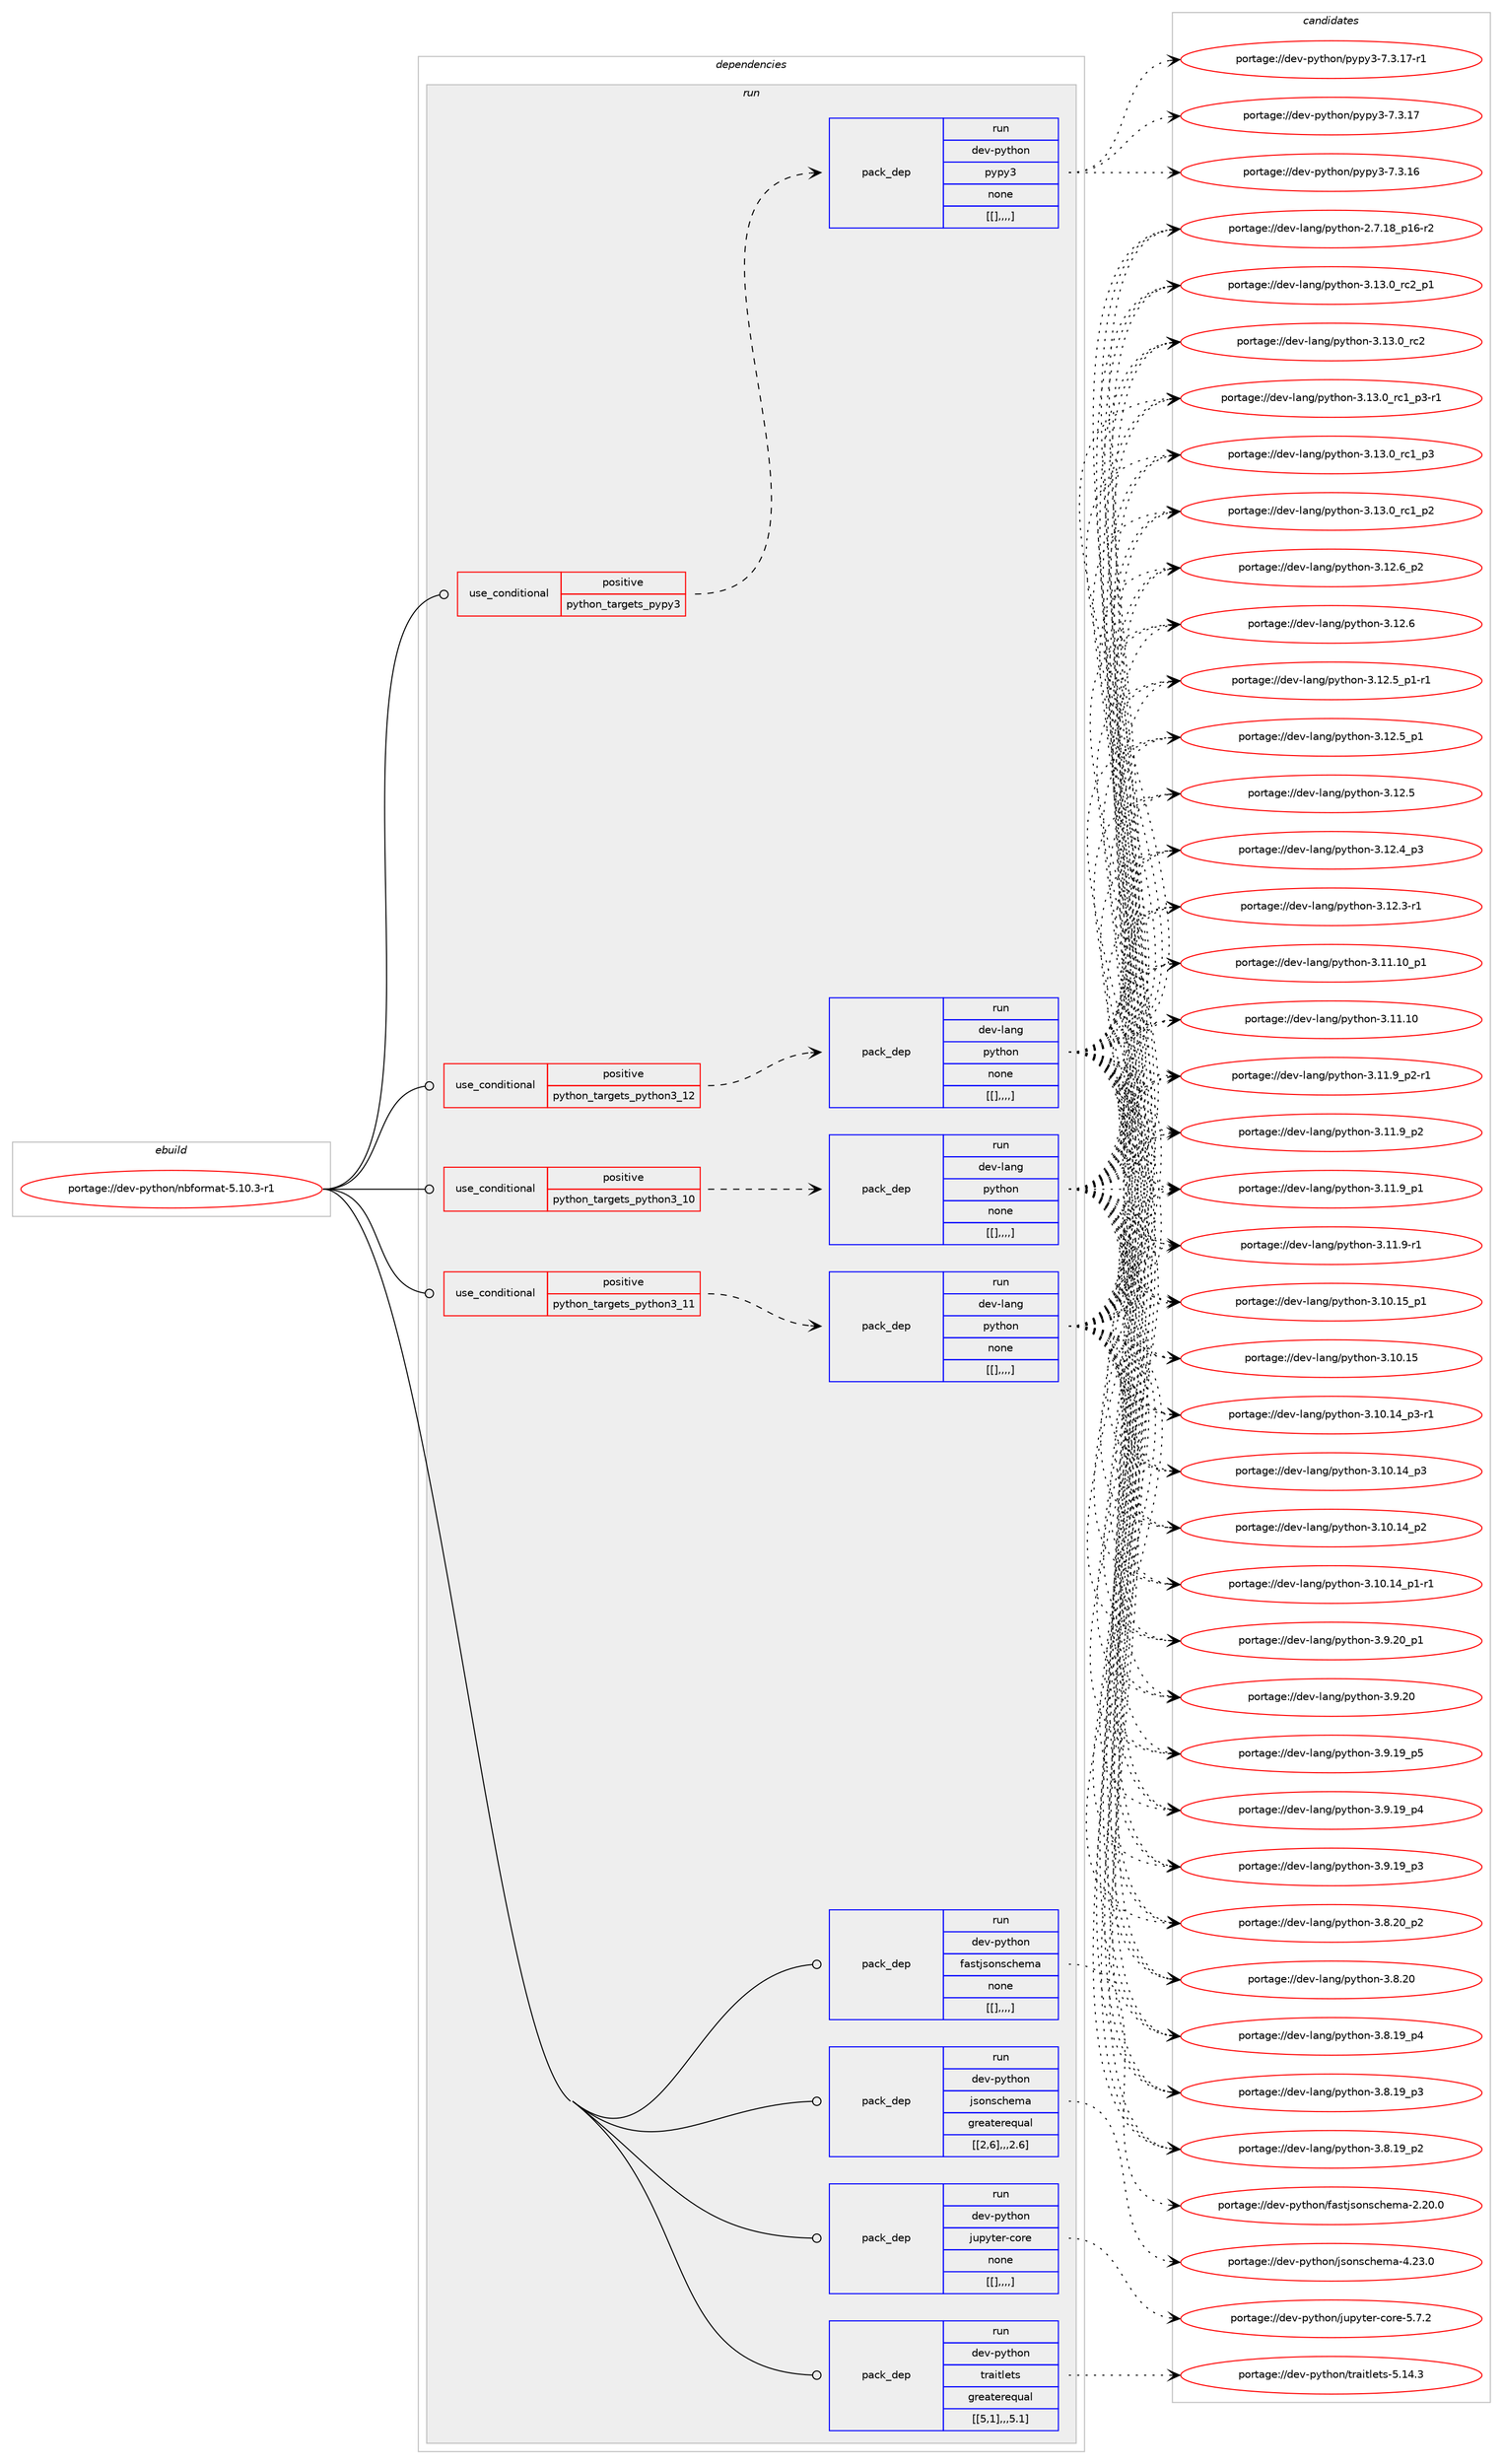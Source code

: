 digraph prolog {

# *************
# Graph options
# *************

newrank=true;
concentrate=true;
compound=true;
graph [rankdir=LR,fontname=Helvetica,fontsize=10,ranksep=1.5];#, ranksep=2.5, nodesep=0.2];
edge  [arrowhead=vee];
node  [fontname=Helvetica,fontsize=10];

# **********
# The ebuild
# **********

subgraph cluster_leftcol {
color=gray;
label=<<i>ebuild</i>>;
id [label="portage://dev-python/nbformat-5.10.3-r1", color=red, width=4, href="../dev-python/nbformat-5.10.3-r1.svg"];
}

# ****************
# The dependencies
# ****************

subgraph cluster_midcol {
color=gray;
label=<<i>dependencies</i>>;
subgraph cluster_compile {
fillcolor="#eeeeee";
style=filled;
label=<<i>compile</i>>;
}
subgraph cluster_compileandrun {
fillcolor="#eeeeee";
style=filled;
label=<<i>compile and run</i>>;
}
subgraph cluster_run {
fillcolor="#eeeeee";
style=filled;
label=<<i>run</i>>;
subgraph cond36451 {
dependency154413 [label=<<TABLE BORDER="0" CELLBORDER="1" CELLSPACING="0" CELLPADDING="4"><TR><TD ROWSPAN="3" CELLPADDING="10">use_conditional</TD></TR><TR><TD>positive</TD></TR><TR><TD>python_targets_pypy3</TD></TR></TABLE>>, shape=none, color=red];
subgraph pack116748 {
dependency154414 [label=<<TABLE BORDER="0" CELLBORDER="1" CELLSPACING="0" CELLPADDING="4" WIDTH="220"><TR><TD ROWSPAN="6" CELLPADDING="30">pack_dep</TD></TR><TR><TD WIDTH="110">run</TD></TR><TR><TD>dev-python</TD></TR><TR><TD>pypy3</TD></TR><TR><TD>none</TD></TR><TR><TD>[[],,,,]</TD></TR></TABLE>>, shape=none, color=blue];
}
dependency154413:e -> dependency154414:w [weight=20,style="dashed",arrowhead="vee"];
}
id:e -> dependency154413:w [weight=20,style="solid",arrowhead="odot"];
subgraph cond36452 {
dependency154415 [label=<<TABLE BORDER="0" CELLBORDER="1" CELLSPACING="0" CELLPADDING="4"><TR><TD ROWSPAN="3" CELLPADDING="10">use_conditional</TD></TR><TR><TD>positive</TD></TR><TR><TD>python_targets_python3_10</TD></TR></TABLE>>, shape=none, color=red];
subgraph pack116749 {
dependency154416 [label=<<TABLE BORDER="0" CELLBORDER="1" CELLSPACING="0" CELLPADDING="4" WIDTH="220"><TR><TD ROWSPAN="6" CELLPADDING="30">pack_dep</TD></TR><TR><TD WIDTH="110">run</TD></TR><TR><TD>dev-lang</TD></TR><TR><TD>python</TD></TR><TR><TD>none</TD></TR><TR><TD>[[],,,,]</TD></TR></TABLE>>, shape=none, color=blue];
}
dependency154415:e -> dependency154416:w [weight=20,style="dashed",arrowhead="vee"];
}
id:e -> dependency154415:w [weight=20,style="solid",arrowhead="odot"];
subgraph cond36453 {
dependency154417 [label=<<TABLE BORDER="0" CELLBORDER="1" CELLSPACING="0" CELLPADDING="4"><TR><TD ROWSPAN="3" CELLPADDING="10">use_conditional</TD></TR><TR><TD>positive</TD></TR><TR><TD>python_targets_python3_11</TD></TR></TABLE>>, shape=none, color=red];
subgraph pack116750 {
dependency154418 [label=<<TABLE BORDER="0" CELLBORDER="1" CELLSPACING="0" CELLPADDING="4" WIDTH="220"><TR><TD ROWSPAN="6" CELLPADDING="30">pack_dep</TD></TR><TR><TD WIDTH="110">run</TD></TR><TR><TD>dev-lang</TD></TR><TR><TD>python</TD></TR><TR><TD>none</TD></TR><TR><TD>[[],,,,]</TD></TR></TABLE>>, shape=none, color=blue];
}
dependency154417:e -> dependency154418:w [weight=20,style="dashed",arrowhead="vee"];
}
id:e -> dependency154417:w [weight=20,style="solid",arrowhead="odot"];
subgraph cond36454 {
dependency154419 [label=<<TABLE BORDER="0" CELLBORDER="1" CELLSPACING="0" CELLPADDING="4"><TR><TD ROWSPAN="3" CELLPADDING="10">use_conditional</TD></TR><TR><TD>positive</TD></TR><TR><TD>python_targets_python3_12</TD></TR></TABLE>>, shape=none, color=red];
subgraph pack116751 {
dependency154420 [label=<<TABLE BORDER="0" CELLBORDER="1" CELLSPACING="0" CELLPADDING="4" WIDTH="220"><TR><TD ROWSPAN="6" CELLPADDING="30">pack_dep</TD></TR><TR><TD WIDTH="110">run</TD></TR><TR><TD>dev-lang</TD></TR><TR><TD>python</TD></TR><TR><TD>none</TD></TR><TR><TD>[[],,,,]</TD></TR></TABLE>>, shape=none, color=blue];
}
dependency154419:e -> dependency154420:w [weight=20,style="dashed",arrowhead="vee"];
}
id:e -> dependency154419:w [weight=20,style="solid",arrowhead="odot"];
subgraph pack116752 {
dependency154421 [label=<<TABLE BORDER="0" CELLBORDER="1" CELLSPACING="0" CELLPADDING="4" WIDTH="220"><TR><TD ROWSPAN="6" CELLPADDING="30">pack_dep</TD></TR><TR><TD WIDTH="110">run</TD></TR><TR><TD>dev-python</TD></TR><TR><TD>fastjsonschema</TD></TR><TR><TD>none</TD></TR><TR><TD>[[],,,,]</TD></TR></TABLE>>, shape=none, color=blue];
}
id:e -> dependency154421:w [weight=20,style="solid",arrowhead="odot"];
subgraph pack116753 {
dependency154422 [label=<<TABLE BORDER="0" CELLBORDER="1" CELLSPACING="0" CELLPADDING="4" WIDTH="220"><TR><TD ROWSPAN="6" CELLPADDING="30">pack_dep</TD></TR><TR><TD WIDTH="110">run</TD></TR><TR><TD>dev-python</TD></TR><TR><TD>jsonschema</TD></TR><TR><TD>greaterequal</TD></TR><TR><TD>[[2,6],,,2.6]</TD></TR></TABLE>>, shape=none, color=blue];
}
id:e -> dependency154422:w [weight=20,style="solid",arrowhead="odot"];
subgraph pack116754 {
dependency154423 [label=<<TABLE BORDER="0" CELLBORDER="1" CELLSPACING="0" CELLPADDING="4" WIDTH="220"><TR><TD ROWSPAN="6" CELLPADDING="30">pack_dep</TD></TR><TR><TD WIDTH="110">run</TD></TR><TR><TD>dev-python</TD></TR><TR><TD>jupyter-core</TD></TR><TR><TD>none</TD></TR><TR><TD>[[],,,,]</TD></TR></TABLE>>, shape=none, color=blue];
}
id:e -> dependency154423:w [weight=20,style="solid",arrowhead="odot"];
subgraph pack116755 {
dependency154424 [label=<<TABLE BORDER="0" CELLBORDER="1" CELLSPACING="0" CELLPADDING="4" WIDTH="220"><TR><TD ROWSPAN="6" CELLPADDING="30">pack_dep</TD></TR><TR><TD WIDTH="110">run</TD></TR><TR><TD>dev-python</TD></TR><TR><TD>traitlets</TD></TR><TR><TD>greaterequal</TD></TR><TR><TD>[[5,1],,,5.1]</TD></TR></TABLE>>, shape=none, color=blue];
}
id:e -> dependency154424:w [weight=20,style="solid",arrowhead="odot"];
}
}

# **************
# The candidates
# **************

subgraph cluster_choices {
rank=same;
color=gray;
label=<<i>candidates</i>>;

subgraph choice116748 {
color=black;
nodesep=1;
choice100101118451121211161041111104711212111212151455546514649554511449 [label="portage://dev-python/pypy3-7.3.17-r1", color=red, width=4,href="../dev-python/pypy3-7.3.17-r1.svg"];
choice10010111845112121116104111110471121211121215145554651464955 [label="portage://dev-python/pypy3-7.3.17", color=red, width=4,href="../dev-python/pypy3-7.3.17.svg"];
choice10010111845112121116104111110471121211121215145554651464954 [label="portage://dev-python/pypy3-7.3.16", color=red, width=4,href="../dev-python/pypy3-7.3.16.svg"];
dependency154414:e -> choice100101118451121211161041111104711212111212151455546514649554511449:w [style=dotted,weight="100"];
dependency154414:e -> choice10010111845112121116104111110471121211121215145554651464955:w [style=dotted,weight="100"];
dependency154414:e -> choice10010111845112121116104111110471121211121215145554651464954:w [style=dotted,weight="100"];
}
subgraph choice116749 {
color=black;
nodesep=1;
choice100101118451089711010347112121116104111110455146495146489511499509511249 [label="portage://dev-lang/python-3.13.0_rc2_p1", color=red, width=4,href="../dev-lang/python-3.13.0_rc2_p1.svg"];
choice10010111845108971101034711212111610411111045514649514648951149950 [label="portage://dev-lang/python-3.13.0_rc2", color=red, width=4,href="../dev-lang/python-3.13.0_rc2.svg"];
choice1001011184510897110103471121211161041111104551464951464895114994995112514511449 [label="portage://dev-lang/python-3.13.0_rc1_p3-r1", color=red, width=4,href="../dev-lang/python-3.13.0_rc1_p3-r1.svg"];
choice100101118451089711010347112121116104111110455146495146489511499499511251 [label="portage://dev-lang/python-3.13.0_rc1_p3", color=red, width=4,href="../dev-lang/python-3.13.0_rc1_p3.svg"];
choice100101118451089711010347112121116104111110455146495146489511499499511250 [label="portage://dev-lang/python-3.13.0_rc1_p2", color=red, width=4,href="../dev-lang/python-3.13.0_rc1_p2.svg"];
choice100101118451089711010347112121116104111110455146495046549511250 [label="portage://dev-lang/python-3.12.6_p2", color=red, width=4,href="../dev-lang/python-3.12.6_p2.svg"];
choice10010111845108971101034711212111610411111045514649504654 [label="portage://dev-lang/python-3.12.6", color=red, width=4,href="../dev-lang/python-3.12.6.svg"];
choice1001011184510897110103471121211161041111104551464950465395112494511449 [label="portage://dev-lang/python-3.12.5_p1-r1", color=red, width=4,href="../dev-lang/python-3.12.5_p1-r1.svg"];
choice100101118451089711010347112121116104111110455146495046539511249 [label="portage://dev-lang/python-3.12.5_p1", color=red, width=4,href="../dev-lang/python-3.12.5_p1.svg"];
choice10010111845108971101034711212111610411111045514649504653 [label="portage://dev-lang/python-3.12.5", color=red, width=4,href="../dev-lang/python-3.12.5.svg"];
choice100101118451089711010347112121116104111110455146495046529511251 [label="portage://dev-lang/python-3.12.4_p3", color=red, width=4,href="../dev-lang/python-3.12.4_p3.svg"];
choice100101118451089711010347112121116104111110455146495046514511449 [label="portage://dev-lang/python-3.12.3-r1", color=red, width=4,href="../dev-lang/python-3.12.3-r1.svg"];
choice10010111845108971101034711212111610411111045514649494649489511249 [label="portage://dev-lang/python-3.11.10_p1", color=red, width=4,href="../dev-lang/python-3.11.10_p1.svg"];
choice1001011184510897110103471121211161041111104551464949464948 [label="portage://dev-lang/python-3.11.10", color=red, width=4,href="../dev-lang/python-3.11.10.svg"];
choice1001011184510897110103471121211161041111104551464949465795112504511449 [label="portage://dev-lang/python-3.11.9_p2-r1", color=red, width=4,href="../dev-lang/python-3.11.9_p2-r1.svg"];
choice100101118451089711010347112121116104111110455146494946579511250 [label="portage://dev-lang/python-3.11.9_p2", color=red, width=4,href="../dev-lang/python-3.11.9_p2.svg"];
choice100101118451089711010347112121116104111110455146494946579511249 [label="portage://dev-lang/python-3.11.9_p1", color=red, width=4,href="../dev-lang/python-3.11.9_p1.svg"];
choice100101118451089711010347112121116104111110455146494946574511449 [label="portage://dev-lang/python-3.11.9-r1", color=red, width=4,href="../dev-lang/python-3.11.9-r1.svg"];
choice10010111845108971101034711212111610411111045514649484649539511249 [label="portage://dev-lang/python-3.10.15_p1", color=red, width=4,href="../dev-lang/python-3.10.15_p1.svg"];
choice1001011184510897110103471121211161041111104551464948464953 [label="portage://dev-lang/python-3.10.15", color=red, width=4,href="../dev-lang/python-3.10.15.svg"];
choice100101118451089711010347112121116104111110455146494846495295112514511449 [label="portage://dev-lang/python-3.10.14_p3-r1", color=red, width=4,href="../dev-lang/python-3.10.14_p3-r1.svg"];
choice10010111845108971101034711212111610411111045514649484649529511251 [label="portage://dev-lang/python-3.10.14_p3", color=red, width=4,href="../dev-lang/python-3.10.14_p3.svg"];
choice10010111845108971101034711212111610411111045514649484649529511250 [label="portage://dev-lang/python-3.10.14_p2", color=red, width=4,href="../dev-lang/python-3.10.14_p2.svg"];
choice100101118451089711010347112121116104111110455146494846495295112494511449 [label="portage://dev-lang/python-3.10.14_p1-r1", color=red, width=4,href="../dev-lang/python-3.10.14_p1-r1.svg"];
choice100101118451089711010347112121116104111110455146574650489511249 [label="portage://dev-lang/python-3.9.20_p1", color=red, width=4,href="../dev-lang/python-3.9.20_p1.svg"];
choice10010111845108971101034711212111610411111045514657465048 [label="portage://dev-lang/python-3.9.20", color=red, width=4,href="../dev-lang/python-3.9.20.svg"];
choice100101118451089711010347112121116104111110455146574649579511253 [label="portage://dev-lang/python-3.9.19_p5", color=red, width=4,href="../dev-lang/python-3.9.19_p5.svg"];
choice100101118451089711010347112121116104111110455146574649579511252 [label="portage://dev-lang/python-3.9.19_p4", color=red, width=4,href="../dev-lang/python-3.9.19_p4.svg"];
choice100101118451089711010347112121116104111110455146574649579511251 [label="portage://dev-lang/python-3.9.19_p3", color=red, width=4,href="../dev-lang/python-3.9.19_p3.svg"];
choice100101118451089711010347112121116104111110455146564650489511250 [label="portage://dev-lang/python-3.8.20_p2", color=red, width=4,href="../dev-lang/python-3.8.20_p2.svg"];
choice10010111845108971101034711212111610411111045514656465048 [label="portage://dev-lang/python-3.8.20", color=red, width=4,href="../dev-lang/python-3.8.20.svg"];
choice100101118451089711010347112121116104111110455146564649579511252 [label="portage://dev-lang/python-3.8.19_p4", color=red, width=4,href="../dev-lang/python-3.8.19_p4.svg"];
choice100101118451089711010347112121116104111110455146564649579511251 [label="portage://dev-lang/python-3.8.19_p3", color=red, width=4,href="../dev-lang/python-3.8.19_p3.svg"];
choice100101118451089711010347112121116104111110455146564649579511250 [label="portage://dev-lang/python-3.8.19_p2", color=red, width=4,href="../dev-lang/python-3.8.19_p2.svg"];
choice100101118451089711010347112121116104111110455046554649569511249544511450 [label="portage://dev-lang/python-2.7.18_p16-r2", color=red, width=4,href="../dev-lang/python-2.7.18_p16-r2.svg"];
dependency154416:e -> choice100101118451089711010347112121116104111110455146495146489511499509511249:w [style=dotted,weight="100"];
dependency154416:e -> choice10010111845108971101034711212111610411111045514649514648951149950:w [style=dotted,weight="100"];
dependency154416:e -> choice1001011184510897110103471121211161041111104551464951464895114994995112514511449:w [style=dotted,weight="100"];
dependency154416:e -> choice100101118451089711010347112121116104111110455146495146489511499499511251:w [style=dotted,weight="100"];
dependency154416:e -> choice100101118451089711010347112121116104111110455146495146489511499499511250:w [style=dotted,weight="100"];
dependency154416:e -> choice100101118451089711010347112121116104111110455146495046549511250:w [style=dotted,weight="100"];
dependency154416:e -> choice10010111845108971101034711212111610411111045514649504654:w [style=dotted,weight="100"];
dependency154416:e -> choice1001011184510897110103471121211161041111104551464950465395112494511449:w [style=dotted,weight="100"];
dependency154416:e -> choice100101118451089711010347112121116104111110455146495046539511249:w [style=dotted,weight="100"];
dependency154416:e -> choice10010111845108971101034711212111610411111045514649504653:w [style=dotted,weight="100"];
dependency154416:e -> choice100101118451089711010347112121116104111110455146495046529511251:w [style=dotted,weight="100"];
dependency154416:e -> choice100101118451089711010347112121116104111110455146495046514511449:w [style=dotted,weight="100"];
dependency154416:e -> choice10010111845108971101034711212111610411111045514649494649489511249:w [style=dotted,weight="100"];
dependency154416:e -> choice1001011184510897110103471121211161041111104551464949464948:w [style=dotted,weight="100"];
dependency154416:e -> choice1001011184510897110103471121211161041111104551464949465795112504511449:w [style=dotted,weight="100"];
dependency154416:e -> choice100101118451089711010347112121116104111110455146494946579511250:w [style=dotted,weight="100"];
dependency154416:e -> choice100101118451089711010347112121116104111110455146494946579511249:w [style=dotted,weight="100"];
dependency154416:e -> choice100101118451089711010347112121116104111110455146494946574511449:w [style=dotted,weight="100"];
dependency154416:e -> choice10010111845108971101034711212111610411111045514649484649539511249:w [style=dotted,weight="100"];
dependency154416:e -> choice1001011184510897110103471121211161041111104551464948464953:w [style=dotted,weight="100"];
dependency154416:e -> choice100101118451089711010347112121116104111110455146494846495295112514511449:w [style=dotted,weight="100"];
dependency154416:e -> choice10010111845108971101034711212111610411111045514649484649529511251:w [style=dotted,weight="100"];
dependency154416:e -> choice10010111845108971101034711212111610411111045514649484649529511250:w [style=dotted,weight="100"];
dependency154416:e -> choice100101118451089711010347112121116104111110455146494846495295112494511449:w [style=dotted,weight="100"];
dependency154416:e -> choice100101118451089711010347112121116104111110455146574650489511249:w [style=dotted,weight="100"];
dependency154416:e -> choice10010111845108971101034711212111610411111045514657465048:w [style=dotted,weight="100"];
dependency154416:e -> choice100101118451089711010347112121116104111110455146574649579511253:w [style=dotted,weight="100"];
dependency154416:e -> choice100101118451089711010347112121116104111110455146574649579511252:w [style=dotted,weight="100"];
dependency154416:e -> choice100101118451089711010347112121116104111110455146574649579511251:w [style=dotted,weight="100"];
dependency154416:e -> choice100101118451089711010347112121116104111110455146564650489511250:w [style=dotted,weight="100"];
dependency154416:e -> choice10010111845108971101034711212111610411111045514656465048:w [style=dotted,weight="100"];
dependency154416:e -> choice100101118451089711010347112121116104111110455146564649579511252:w [style=dotted,weight="100"];
dependency154416:e -> choice100101118451089711010347112121116104111110455146564649579511251:w [style=dotted,weight="100"];
dependency154416:e -> choice100101118451089711010347112121116104111110455146564649579511250:w [style=dotted,weight="100"];
dependency154416:e -> choice100101118451089711010347112121116104111110455046554649569511249544511450:w [style=dotted,weight="100"];
}
subgraph choice116750 {
color=black;
nodesep=1;
choice100101118451089711010347112121116104111110455146495146489511499509511249 [label="portage://dev-lang/python-3.13.0_rc2_p1", color=red, width=4,href="../dev-lang/python-3.13.0_rc2_p1.svg"];
choice10010111845108971101034711212111610411111045514649514648951149950 [label="portage://dev-lang/python-3.13.0_rc2", color=red, width=4,href="../dev-lang/python-3.13.0_rc2.svg"];
choice1001011184510897110103471121211161041111104551464951464895114994995112514511449 [label="portage://dev-lang/python-3.13.0_rc1_p3-r1", color=red, width=4,href="../dev-lang/python-3.13.0_rc1_p3-r1.svg"];
choice100101118451089711010347112121116104111110455146495146489511499499511251 [label="portage://dev-lang/python-3.13.0_rc1_p3", color=red, width=4,href="../dev-lang/python-3.13.0_rc1_p3.svg"];
choice100101118451089711010347112121116104111110455146495146489511499499511250 [label="portage://dev-lang/python-3.13.0_rc1_p2", color=red, width=4,href="../dev-lang/python-3.13.0_rc1_p2.svg"];
choice100101118451089711010347112121116104111110455146495046549511250 [label="portage://dev-lang/python-3.12.6_p2", color=red, width=4,href="../dev-lang/python-3.12.6_p2.svg"];
choice10010111845108971101034711212111610411111045514649504654 [label="portage://dev-lang/python-3.12.6", color=red, width=4,href="../dev-lang/python-3.12.6.svg"];
choice1001011184510897110103471121211161041111104551464950465395112494511449 [label="portage://dev-lang/python-3.12.5_p1-r1", color=red, width=4,href="../dev-lang/python-3.12.5_p1-r1.svg"];
choice100101118451089711010347112121116104111110455146495046539511249 [label="portage://dev-lang/python-3.12.5_p1", color=red, width=4,href="../dev-lang/python-3.12.5_p1.svg"];
choice10010111845108971101034711212111610411111045514649504653 [label="portage://dev-lang/python-3.12.5", color=red, width=4,href="../dev-lang/python-3.12.5.svg"];
choice100101118451089711010347112121116104111110455146495046529511251 [label="portage://dev-lang/python-3.12.4_p3", color=red, width=4,href="../dev-lang/python-3.12.4_p3.svg"];
choice100101118451089711010347112121116104111110455146495046514511449 [label="portage://dev-lang/python-3.12.3-r1", color=red, width=4,href="../dev-lang/python-3.12.3-r1.svg"];
choice10010111845108971101034711212111610411111045514649494649489511249 [label="portage://dev-lang/python-3.11.10_p1", color=red, width=4,href="../dev-lang/python-3.11.10_p1.svg"];
choice1001011184510897110103471121211161041111104551464949464948 [label="portage://dev-lang/python-3.11.10", color=red, width=4,href="../dev-lang/python-3.11.10.svg"];
choice1001011184510897110103471121211161041111104551464949465795112504511449 [label="portage://dev-lang/python-3.11.9_p2-r1", color=red, width=4,href="../dev-lang/python-3.11.9_p2-r1.svg"];
choice100101118451089711010347112121116104111110455146494946579511250 [label="portage://dev-lang/python-3.11.9_p2", color=red, width=4,href="../dev-lang/python-3.11.9_p2.svg"];
choice100101118451089711010347112121116104111110455146494946579511249 [label="portage://dev-lang/python-3.11.9_p1", color=red, width=4,href="../dev-lang/python-3.11.9_p1.svg"];
choice100101118451089711010347112121116104111110455146494946574511449 [label="portage://dev-lang/python-3.11.9-r1", color=red, width=4,href="../dev-lang/python-3.11.9-r1.svg"];
choice10010111845108971101034711212111610411111045514649484649539511249 [label="portage://dev-lang/python-3.10.15_p1", color=red, width=4,href="../dev-lang/python-3.10.15_p1.svg"];
choice1001011184510897110103471121211161041111104551464948464953 [label="portage://dev-lang/python-3.10.15", color=red, width=4,href="../dev-lang/python-3.10.15.svg"];
choice100101118451089711010347112121116104111110455146494846495295112514511449 [label="portage://dev-lang/python-3.10.14_p3-r1", color=red, width=4,href="../dev-lang/python-3.10.14_p3-r1.svg"];
choice10010111845108971101034711212111610411111045514649484649529511251 [label="portage://dev-lang/python-3.10.14_p3", color=red, width=4,href="../dev-lang/python-3.10.14_p3.svg"];
choice10010111845108971101034711212111610411111045514649484649529511250 [label="portage://dev-lang/python-3.10.14_p2", color=red, width=4,href="../dev-lang/python-3.10.14_p2.svg"];
choice100101118451089711010347112121116104111110455146494846495295112494511449 [label="portage://dev-lang/python-3.10.14_p1-r1", color=red, width=4,href="../dev-lang/python-3.10.14_p1-r1.svg"];
choice100101118451089711010347112121116104111110455146574650489511249 [label="portage://dev-lang/python-3.9.20_p1", color=red, width=4,href="../dev-lang/python-3.9.20_p1.svg"];
choice10010111845108971101034711212111610411111045514657465048 [label="portage://dev-lang/python-3.9.20", color=red, width=4,href="../dev-lang/python-3.9.20.svg"];
choice100101118451089711010347112121116104111110455146574649579511253 [label="portage://dev-lang/python-3.9.19_p5", color=red, width=4,href="../dev-lang/python-3.9.19_p5.svg"];
choice100101118451089711010347112121116104111110455146574649579511252 [label="portage://dev-lang/python-3.9.19_p4", color=red, width=4,href="../dev-lang/python-3.9.19_p4.svg"];
choice100101118451089711010347112121116104111110455146574649579511251 [label="portage://dev-lang/python-3.9.19_p3", color=red, width=4,href="../dev-lang/python-3.9.19_p3.svg"];
choice100101118451089711010347112121116104111110455146564650489511250 [label="portage://dev-lang/python-3.8.20_p2", color=red, width=4,href="../dev-lang/python-3.8.20_p2.svg"];
choice10010111845108971101034711212111610411111045514656465048 [label="portage://dev-lang/python-3.8.20", color=red, width=4,href="../dev-lang/python-3.8.20.svg"];
choice100101118451089711010347112121116104111110455146564649579511252 [label="portage://dev-lang/python-3.8.19_p4", color=red, width=4,href="../dev-lang/python-3.8.19_p4.svg"];
choice100101118451089711010347112121116104111110455146564649579511251 [label="portage://dev-lang/python-3.8.19_p3", color=red, width=4,href="../dev-lang/python-3.8.19_p3.svg"];
choice100101118451089711010347112121116104111110455146564649579511250 [label="portage://dev-lang/python-3.8.19_p2", color=red, width=4,href="../dev-lang/python-3.8.19_p2.svg"];
choice100101118451089711010347112121116104111110455046554649569511249544511450 [label="portage://dev-lang/python-2.7.18_p16-r2", color=red, width=4,href="../dev-lang/python-2.7.18_p16-r2.svg"];
dependency154418:e -> choice100101118451089711010347112121116104111110455146495146489511499509511249:w [style=dotted,weight="100"];
dependency154418:e -> choice10010111845108971101034711212111610411111045514649514648951149950:w [style=dotted,weight="100"];
dependency154418:e -> choice1001011184510897110103471121211161041111104551464951464895114994995112514511449:w [style=dotted,weight="100"];
dependency154418:e -> choice100101118451089711010347112121116104111110455146495146489511499499511251:w [style=dotted,weight="100"];
dependency154418:e -> choice100101118451089711010347112121116104111110455146495146489511499499511250:w [style=dotted,weight="100"];
dependency154418:e -> choice100101118451089711010347112121116104111110455146495046549511250:w [style=dotted,weight="100"];
dependency154418:e -> choice10010111845108971101034711212111610411111045514649504654:w [style=dotted,weight="100"];
dependency154418:e -> choice1001011184510897110103471121211161041111104551464950465395112494511449:w [style=dotted,weight="100"];
dependency154418:e -> choice100101118451089711010347112121116104111110455146495046539511249:w [style=dotted,weight="100"];
dependency154418:e -> choice10010111845108971101034711212111610411111045514649504653:w [style=dotted,weight="100"];
dependency154418:e -> choice100101118451089711010347112121116104111110455146495046529511251:w [style=dotted,weight="100"];
dependency154418:e -> choice100101118451089711010347112121116104111110455146495046514511449:w [style=dotted,weight="100"];
dependency154418:e -> choice10010111845108971101034711212111610411111045514649494649489511249:w [style=dotted,weight="100"];
dependency154418:e -> choice1001011184510897110103471121211161041111104551464949464948:w [style=dotted,weight="100"];
dependency154418:e -> choice1001011184510897110103471121211161041111104551464949465795112504511449:w [style=dotted,weight="100"];
dependency154418:e -> choice100101118451089711010347112121116104111110455146494946579511250:w [style=dotted,weight="100"];
dependency154418:e -> choice100101118451089711010347112121116104111110455146494946579511249:w [style=dotted,weight="100"];
dependency154418:e -> choice100101118451089711010347112121116104111110455146494946574511449:w [style=dotted,weight="100"];
dependency154418:e -> choice10010111845108971101034711212111610411111045514649484649539511249:w [style=dotted,weight="100"];
dependency154418:e -> choice1001011184510897110103471121211161041111104551464948464953:w [style=dotted,weight="100"];
dependency154418:e -> choice100101118451089711010347112121116104111110455146494846495295112514511449:w [style=dotted,weight="100"];
dependency154418:e -> choice10010111845108971101034711212111610411111045514649484649529511251:w [style=dotted,weight="100"];
dependency154418:e -> choice10010111845108971101034711212111610411111045514649484649529511250:w [style=dotted,weight="100"];
dependency154418:e -> choice100101118451089711010347112121116104111110455146494846495295112494511449:w [style=dotted,weight="100"];
dependency154418:e -> choice100101118451089711010347112121116104111110455146574650489511249:w [style=dotted,weight="100"];
dependency154418:e -> choice10010111845108971101034711212111610411111045514657465048:w [style=dotted,weight="100"];
dependency154418:e -> choice100101118451089711010347112121116104111110455146574649579511253:w [style=dotted,weight="100"];
dependency154418:e -> choice100101118451089711010347112121116104111110455146574649579511252:w [style=dotted,weight="100"];
dependency154418:e -> choice100101118451089711010347112121116104111110455146574649579511251:w [style=dotted,weight="100"];
dependency154418:e -> choice100101118451089711010347112121116104111110455146564650489511250:w [style=dotted,weight="100"];
dependency154418:e -> choice10010111845108971101034711212111610411111045514656465048:w [style=dotted,weight="100"];
dependency154418:e -> choice100101118451089711010347112121116104111110455146564649579511252:w [style=dotted,weight="100"];
dependency154418:e -> choice100101118451089711010347112121116104111110455146564649579511251:w [style=dotted,weight="100"];
dependency154418:e -> choice100101118451089711010347112121116104111110455146564649579511250:w [style=dotted,weight="100"];
dependency154418:e -> choice100101118451089711010347112121116104111110455046554649569511249544511450:w [style=dotted,weight="100"];
}
subgraph choice116751 {
color=black;
nodesep=1;
choice100101118451089711010347112121116104111110455146495146489511499509511249 [label="portage://dev-lang/python-3.13.0_rc2_p1", color=red, width=4,href="../dev-lang/python-3.13.0_rc2_p1.svg"];
choice10010111845108971101034711212111610411111045514649514648951149950 [label="portage://dev-lang/python-3.13.0_rc2", color=red, width=4,href="../dev-lang/python-3.13.0_rc2.svg"];
choice1001011184510897110103471121211161041111104551464951464895114994995112514511449 [label="portage://dev-lang/python-3.13.0_rc1_p3-r1", color=red, width=4,href="../dev-lang/python-3.13.0_rc1_p3-r1.svg"];
choice100101118451089711010347112121116104111110455146495146489511499499511251 [label="portage://dev-lang/python-3.13.0_rc1_p3", color=red, width=4,href="../dev-lang/python-3.13.0_rc1_p3.svg"];
choice100101118451089711010347112121116104111110455146495146489511499499511250 [label="portage://dev-lang/python-3.13.0_rc1_p2", color=red, width=4,href="../dev-lang/python-3.13.0_rc1_p2.svg"];
choice100101118451089711010347112121116104111110455146495046549511250 [label="portage://dev-lang/python-3.12.6_p2", color=red, width=4,href="../dev-lang/python-3.12.6_p2.svg"];
choice10010111845108971101034711212111610411111045514649504654 [label="portage://dev-lang/python-3.12.6", color=red, width=4,href="../dev-lang/python-3.12.6.svg"];
choice1001011184510897110103471121211161041111104551464950465395112494511449 [label="portage://dev-lang/python-3.12.5_p1-r1", color=red, width=4,href="../dev-lang/python-3.12.5_p1-r1.svg"];
choice100101118451089711010347112121116104111110455146495046539511249 [label="portage://dev-lang/python-3.12.5_p1", color=red, width=4,href="../dev-lang/python-3.12.5_p1.svg"];
choice10010111845108971101034711212111610411111045514649504653 [label="portage://dev-lang/python-3.12.5", color=red, width=4,href="../dev-lang/python-3.12.5.svg"];
choice100101118451089711010347112121116104111110455146495046529511251 [label="portage://dev-lang/python-3.12.4_p3", color=red, width=4,href="../dev-lang/python-3.12.4_p3.svg"];
choice100101118451089711010347112121116104111110455146495046514511449 [label="portage://dev-lang/python-3.12.3-r1", color=red, width=4,href="../dev-lang/python-3.12.3-r1.svg"];
choice10010111845108971101034711212111610411111045514649494649489511249 [label="portage://dev-lang/python-3.11.10_p1", color=red, width=4,href="../dev-lang/python-3.11.10_p1.svg"];
choice1001011184510897110103471121211161041111104551464949464948 [label="portage://dev-lang/python-3.11.10", color=red, width=4,href="../dev-lang/python-3.11.10.svg"];
choice1001011184510897110103471121211161041111104551464949465795112504511449 [label="portage://dev-lang/python-3.11.9_p2-r1", color=red, width=4,href="../dev-lang/python-3.11.9_p2-r1.svg"];
choice100101118451089711010347112121116104111110455146494946579511250 [label="portage://dev-lang/python-3.11.9_p2", color=red, width=4,href="../dev-lang/python-3.11.9_p2.svg"];
choice100101118451089711010347112121116104111110455146494946579511249 [label="portage://dev-lang/python-3.11.9_p1", color=red, width=4,href="../dev-lang/python-3.11.9_p1.svg"];
choice100101118451089711010347112121116104111110455146494946574511449 [label="portage://dev-lang/python-3.11.9-r1", color=red, width=4,href="../dev-lang/python-3.11.9-r1.svg"];
choice10010111845108971101034711212111610411111045514649484649539511249 [label="portage://dev-lang/python-3.10.15_p1", color=red, width=4,href="../dev-lang/python-3.10.15_p1.svg"];
choice1001011184510897110103471121211161041111104551464948464953 [label="portage://dev-lang/python-3.10.15", color=red, width=4,href="../dev-lang/python-3.10.15.svg"];
choice100101118451089711010347112121116104111110455146494846495295112514511449 [label="portage://dev-lang/python-3.10.14_p3-r1", color=red, width=4,href="../dev-lang/python-3.10.14_p3-r1.svg"];
choice10010111845108971101034711212111610411111045514649484649529511251 [label="portage://dev-lang/python-3.10.14_p3", color=red, width=4,href="../dev-lang/python-3.10.14_p3.svg"];
choice10010111845108971101034711212111610411111045514649484649529511250 [label="portage://dev-lang/python-3.10.14_p2", color=red, width=4,href="../dev-lang/python-3.10.14_p2.svg"];
choice100101118451089711010347112121116104111110455146494846495295112494511449 [label="portage://dev-lang/python-3.10.14_p1-r1", color=red, width=4,href="../dev-lang/python-3.10.14_p1-r1.svg"];
choice100101118451089711010347112121116104111110455146574650489511249 [label="portage://dev-lang/python-3.9.20_p1", color=red, width=4,href="../dev-lang/python-3.9.20_p1.svg"];
choice10010111845108971101034711212111610411111045514657465048 [label="portage://dev-lang/python-3.9.20", color=red, width=4,href="../dev-lang/python-3.9.20.svg"];
choice100101118451089711010347112121116104111110455146574649579511253 [label="portage://dev-lang/python-3.9.19_p5", color=red, width=4,href="../dev-lang/python-3.9.19_p5.svg"];
choice100101118451089711010347112121116104111110455146574649579511252 [label="portage://dev-lang/python-3.9.19_p4", color=red, width=4,href="../dev-lang/python-3.9.19_p4.svg"];
choice100101118451089711010347112121116104111110455146574649579511251 [label="portage://dev-lang/python-3.9.19_p3", color=red, width=4,href="../dev-lang/python-3.9.19_p3.svg"];
choice100101118451089711010347112121116104111110455146564650489511250 [label="portage://dev-lang/python-3.8.20_p2", color=red, width=4,href="../dev-lang/python-3.8.20_p2.svg"];
choice10010111845108971101034711212111610411111045514656465048 [label="portage://dev-lang/python-3.8.20", color=red, width=4,href="../dev-lang/python-3.8.20.svg"];
choice100101118451089711010347112121116104111110455146564649579511252 [label="portage://dev-lang/python-3.8.19_p4", color=red, width=4,href="../dev-lang/python-3.8.19_p4.svg"];
choice100101118451089711010347112121116104111110455146564649579511251 [label="portage://dev-lang/python-3.8.19_p3", color=red, width=4,href="../dev-lang/python-3.8.19_p3.svg"];
choice100101118451089711010347112121116104111110455146564649579511250 [label="portage://dev-lang/python-3.8.19_p2", color=red, width=4,href="../dev-lang/python-3.8.19_p2.svg"];
choice100101118451089711010347112121116104111110455046554649569511249544511450 [label="portage://dev-lang/python-2.7.18_p16-r2", color=red, width=4,href="../dev-lang/python-2.7.18_p16-r2.svg"];
dependency154420:e -> choice100101118451089711010347112121116104111110455146495146489511499509511249:w [style=dotted,weight="100"];
dependency154420:e -> choice10010111845108971101034711212111610411111045514649514648951149950:w [style=dotted,weight="100"];
dependency154420:e -> choice1001011184510897110103471121211161041111104551464951464895114994995112514511449:w [style=dotted,weight="100"];
dependency154420:e -> choice100101118451089711010347112121116104111110455146495146489511499499511251:w [style=dotted,weight="100"];
dependency154420:e -> choice100101118451089711010347112121116104111110455146495146489511499499511250:w [style=dotted,weight="100"];
dependency154420:e -> choice100101118451089711010347112121116104111110455146495046549511250:w [style=dotted,weight="100"];
dependency154420:e -> choice10010111845108971101034711212111610411111045514649504654:w [style=dotted,weight="100"];
dependency154420:e -> choice1001011184510897110103471121211161041111104551464950465395112494511449:w [style=dotted,weight="100"];
dependency154420:e -> choice100101118451089711010347112121116104111110455146495046539511249:w [style=dotted,weight="100"];
dependency154420:e -> choice10010111845108971101034711212111610411111045514649504653:w [style=dotted,weight="100"];
dependency154420:e -> choice100101118451089711010347112121116104111110455146495046529511251:w [style=dotted,weight="100"];
dependency154420:e -> choice100101118451089711010347112121116104111110455146495046514511449:w [style=dotted,weight="100"];
dependency154420:e -> choice10010111845108971101034711212111610411111045514649494649489511249:w [style=dotted,weight="100"];
dependency154420:e -> choice1001011184510897110103471121211161041111104551464949464948:w [style=dotted,weight="100"];
dependency154420:e -> choice1001011184510897110103471121211161041111104551464949465795112504511449:w [style=dotted,weight="100"];
dependency154420:e -> choice100101118451089711010347112121116104111110455146494946579511250:w [style=dotted,weight="100"];
dependency154420:e -> choice100101118451089711010347112121116104111110455146494946579511249:w [style=dotted,weight="100"];
dependency154420:e -> choice100101118451089711010347112121116104111110455146494946574511449:w [style=dotted,weight="100"];
dependency154420:e -> choice10010111845108971101034711212111610411111045514649484649539511249:w [style=dotted,weight="100"];
dependency154420:e -> choice1001011184510897110103471121211161041111104551464948464953:w [style=dotted,weight="100"];
dependency154420:e -> choice100101118451089711010347112121116104111110455146494846495295112514511449:w [style=dotted,weight="100"];
dependency154420:e -> choice10010111845108971101034711212111610411111045514649484649529511251:w [style=dotted,weight="100"];
dependency154420:e -> choice10010111845108971101034711212111610411111045514649484649529511250:w [style=dotted,weight="100"];
dependency154420:e -> choice100101118451089711010347112121116104111110455146494846495295112494511449:w [style=dotted,weight="100"];
dependency154420:e -> choice100101118451089711010347112121116104111110455146574650489511249:w [style=dotted,weight="100"];
dependency154420:e -> choice10010111845108971101034711212111610411111045514657465048:w [style=dotted,weight="100"];
dependency154420:e -> choice100101118451089711010347112121116104111110455146574649579511253:w [style=dotted,weight="100"];
dependency154420:e -> choice100101118451089711010347112121116104111110455146574649579511252:w [style=dotted,weight="100"];
dependency154420:e -> choice100101118451089711010347112121116104111110455146574649579511251:w [style=dotted,weight="100"];
dependency154420:e -> choice100101118451089711010347112121116104111110455146564650489511250:w [style=dotted,weight="100"];
dependency154420:e -> choice10010111845108971101034711212111610411111045514656465048:w [style=dotted,weight="100"];
dependency154420:e -> choice100101118451089711010347112121116104111110455146564649579511252:w [style=dotted,weight="100"];
dependency154420:e -> choice100101118451089711010347112121116104111110455146564649579511251:w [style=dotted,weight="100"];
dependency154420:e -> choice100101118451089711010347112121116104111110455146564649579511250:w [style=dotted,weight="100"];
dependency154420:e -> choice100101118451089711010347112121116104111110455046554649569511249544511450:w [style=dotted,weight="100"];
}
subgraph choice116752 {
color=black;
nodesep=1;
choice100101118451121211161041111104710297115116106115111110115991041011099745504650484648 [label="portage://dev-python/fastjsonschema-2.20.0", color=red, width=4,href="../dev-python/fastjsonschema-2.20.0.svg"];
dependency154421:e -> choice100101118451121211161041111104710297115116106115111110115991041011099745504650484648:w [style=dotted,weight="100"];
}
subgraph choice116753 {
color=black;
nodesep=1;
choice1001011184511212111610411111047106115111110115991041011099745524650514648 [label="portage://dev-python/jsonschema-4.23.0", color=red, width=4,href="../dev-python/jsonschema-4.23.0.svg"];
dependency154422:e -> choice1001011184511212111610411111047106115111110115991041011099745524650514648:w [style=dotted,weight="100"];
}
subgraph choice116754 {
color=black;
nodesep=1;
choice10010111845112121116104111110471061171121211161011144599111114101455346554650 [label="portage://dev-python/jupyter-core-5.7.2", color=red, width=4,href="../dev-python/jupyter-core-5.7.2.svg"];
dependency154423:e -> choice10010111845112121116104111110471061171121211161011144599111114101455346554650:w [style=dotted,weight="100"];
}
subgraph choice116755 {
color=black;
nodesep=1;
choice10010111845112121116104111110471161149710511610810111611545534649524651 [label="portage://dev-python/traitlets-5.14.3", color=red, width=4,href="../dev-python/traitlets-5.14.3.svg"];
dependency154424:e -> choice10010111845112121116104111110471161149710511610810111611545534649524651:w [style=dotted,weight="100"];
}
}

}
